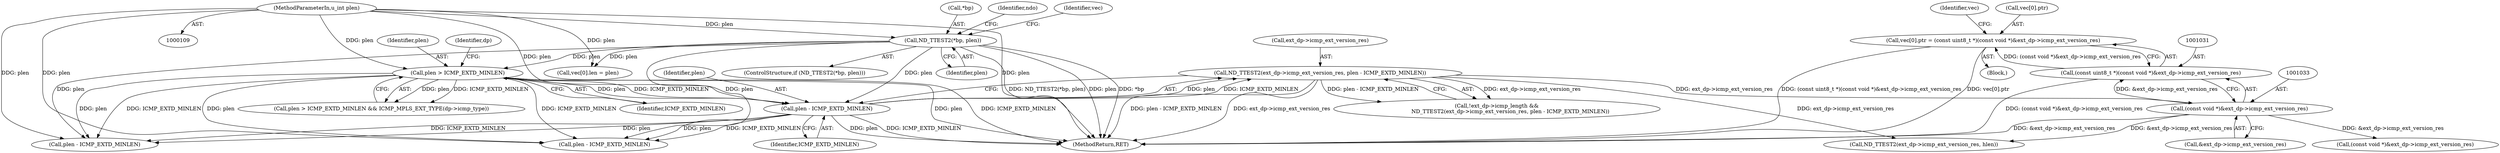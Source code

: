 digraph "0_tcpdump_1a1bce0526a77b62e41531b00f8bb5e21fd4f3a3@array" {
"1001024" [label="(Call,vec[0].ptr = (const uint8_t *)(const void *)&ext_dp->icmp_ext_version_res)"];
"1001030" [label="(Call,(const uint8_t *)(const void *)&ext_dp->icmp_ext_version_res)"];
"1001032" [label="(Call,(const void *)&ext_dp->icmp_ext_version_res)"];
"1001016" [label="(Call,ND_TTEST2(ext_dp->icmp_ext_version_res, plen - ICMP_EXTD_MINLEN))"];
"1001020" [label="(Call,plen - ICMP_EXTD_MINLEN)"];
"1000878" [label="(Call,ND_TTEST2(*bp, plen))"];
"1000112" [label="(MethodParameterIn,u_int plen)"];
"1000999" [label="(Call,plen > ICMP_EXTD_MINLEN)"];
"1000895" [label="(Call,vec[0].len = plen)"];
"1001001" [label="(Identifier,ICMP_EXTD_MINLEN)"];
"1001021" [label="(Identifier,plen)"];
"1001030" [label="(Call,(const uint8_t *)(const void *)&ext_dp->icmp_ext_version_res)"];
"1001032" [label="(Call,(const void *)&ext_dp->icmp_ext_version_res)"];
"1001017" [label="(Call,ext_dp->icmp_ext_version_res)"];
"1001000" [label="(Identifier,plen)"];
"1000879" [label="(Call,*bp)"];
"1001097" [label="(Call,(const void *)&ext_dp->icmp_ext_version_res)"];
"1000112" [label="(MethodParameterIn,u_int plen)"];
"1001025" [label="(Call,vec[0].ptr)"];
"1001024" [label="(Call,vec[0].ptr = (const uint8_t *)(const void *)&ext_dp->icmp_ext_version_res)"];
"1000998" [label="(Call,plen > ICMP_EXTD_MINLEN && ICMP_MPLS_EXT_TYPE(dp->icmp_type))"];
"1001044" [label="(Call,plen - ICMP_EXTD_MINLEN)"];
"1000939" [label="(Identifier,ndo)"];
"1000878" [label="(Call,ND_TTEST2(*bp, plen))"];
"1001016" [label="(Call,ND_TTEST2(ext_dp->icmp_ext_version_res, plen - ICMP_EXTD_MINLEN))"];
"1001011" [label="(Call,!ext_dp->icmp_length &&\n                ND_TTEST2(ext_dp->icmp_ext_version_res, plen - ICMP_EXTD_MINLEN))"];
"1001041" [label="(Identifier,vec)"];
"1001023" [label="(Block,)"];
"1001022" [label="(Identifier,ICMP_EXTD_MINLEN)"];
"1000881" [label="(Identifier,plen)"];
"1001004" [label="(Identifier,dp)"];
"1001020" [label="(Call,plen - ICMP_EXTD_MINLEN)"];
"1001079" [label="(Call,plen - ICMP_EXTD_MINLEN)"];
"1000999" [label="(Call,plen > ICMP_EXTD_MINLEN)"];
"1001083" [label="(Call,ND_TTEST2(ext_dp->icmp_ext_version_res, hlen))"];
"1000877" [label="(ControlStructure,if (ND_TTEST2(*bp, plen)))"];
"1001279" [label="(MethodReturn,RET)"];
"1001034" [label="(Call,&ext_dp->icmp_ext_version_res)"];
"1000887" [label="(Identifier,vec)"];
"1001024" -> "1001023"  [label="AST: "];
"1001024" -> "1001030"  [label="CFG: "];
"1001025" -> "1001024"  [label="AST: "];
"1001030" -> "1001024"  [label="AST: "];
"1001041" -> "1001024"  [label="CFG: "];
"1001024" -> "1001279"  [label="DDG: (const uint8_t *)(const void *)&ext_dp->icmp_ext_version_res"];
"1001024" -> "1001279"  [label="DDG: vec[0].ptr"];
"1001030" -> "1001024"  [label="DDG: (const void *)&ext_dp->icmp_ext_version_res"];
"1001030" -> "1001032"  [label="CFG: "];
"1001031" -> "1001030"  [label="AST: "];
"1001032" -> "1001030"  [label="AST: "];
"1001030" -> "1001279"  [label="DDG: (const void *)&ext_dp->icmp_ext_version_res"];
"1001032" -> "1001030"  [label="DDG: &ext_dp->icmp_ext_version_res"];
"1001032" -> "1001034"  [label="CFG: "];
"1001033" -> "1001032"  [label="AST: "];
"1001034" -> "1001032"  [label="AST: "];
"1001032" -> "1001279"  [label="DDG: &ext_dp->icmp_ext_version_res"];
"1001016" -> "1001032"  [label="DDG: ext_dp->icmp_ext_version_res"];
"1001032" -> "1001083"  [label="DDG: &ext_dp->icmp_ext_version_res"];
"1001032" -> "1001097"  [label="DDG: &ext_dp->icmp_ext_version_res"];
"1001016" -> "1001011"  [label="AST: "];
"1001016" -> "1001020"  [label="CFG: "];
"1001017" -> "1001016"  [label="AST: "];
"1001020" -> "1001016"  [label="AST: "];
"1001011" -> "1001016"  [label="CFG: "];
"1001016" -> "1001279"  [label="DDG: plen - ICMP_EXTD_MINLEN"];
"1001016" -> "1001279"  [label="DDG: ext_dp->icmp_ext_version_res"];
"1001016" -> "1001011"  [label="DDG: ext_dp->icmp_ext_version_res"];
"1001016" -> "1001011"  [label="DDG: plen - ICMP_EXTD_MINLEN"];
"1001020" -> "1001016"  [label="DDG: plen"];
"1001020" -> "1001016"  [label="DDG: ICMP_EXTD_MINLEN"];
"1001016" -> "1001083"  [label="DDG: ext_dp->icmp_ext_version_res"];
"1001020" -> "1001022"  [label="CFG: "];
"1001021" -> "1001020"  [label="AST: "];
"1001022" -> "1001020"  [label="AST: "];
"1001020" -> "1001279"  [label="DDG: plen"];
"1001020" -> "1001279"  [label="DDG: ICMP_EXTD_MINLEN"];
"1000878" -> "1001020"  [label="DDG: plen"];
"1000999" -> "1001020"  [label="DDG: plen"];
"1000999" -> "1001020"  [label="DDG: ICMP_EXTD_MINLEN"];
"1000112" -> "1001020"  [label="DDG: plen"];
"1001020" -> "1001044"  [label="DDG: plen"];
"1001020" -> "1001044"  [label="DDG: ICMP_EXTD_MINLEN"];
"1001020" -> "1001079"  [label="DDG: plen"];
"1001020" -> "1001079"  [label="DDG: ICMP_EXTD_MINLEN"];
"1000878" -> "1000877"  [label="AST: "];
"1000878" -> "1000881"  [label="CFG: "];
"1000879" -> "1000878"  [label="AST: "];
"1000881" -> "1000878"  [label="AST: "];
"1000887" -> "1000878"  [label="CFG: "];
"1000939" -> "1000878"  [label="CFG: "];
"1000878" -> "1001279"  [label="DDG: ND_TTEST2(*bp, plen)"];
"1000878" -> "1001279"  [label="DDG: plen"];
"1000878" -> "1001279"  [label="DDG: *bp"];
"1000112" -> "1000878"  [label="DDG: plen"];
"1000878" -> "1000895"  [label="DDG: plen"];
"1000878" -> "1000999"  [label="DDG: plen"];
"1000878" -> "1001044"  [label="DDG: plen"];
"1000878" -> "1001079"  [label="DDG: plen"];
"1000112" -> "1000109"  [label="AST: "];
"1000112" -> "1001279"  [label="DDG: plen"];
"1000112" -> "1000895"  [label="DDG: plen"];
"1000112" -> "1000999"  [label="DDG: plen"];
"1000112" -> "1001044"  [label="DDG: plen"];
"1000112" -> "1001079"  [label="DDG: plen"];
"1000999" -> "1000998"  [label="AST: "];
"1000999" -> "1001001"  [label="CFG: "];
"1001000" -> "1000999"  [label="AST: "];
"1001001" -> "1000999"  [label="AST: "];
"1001004" -> "1000999"  [label="CFG: "];
"1000998" -> "1000999"  [label="CFG: "];
"1000999" -> "1001279"  [label="DDG: ICMP_EXTD_MINLEN"];
"1000999" -> "1001279"  [label="DDG: plen"];
"1000999" -> "1000998"  [label="DDG: plen"];
"1000999" -> "1000998"  [label="DDG: ICMP_EXTD_MINLEN"];
"1000999" -> "1001044"  [label="DDG: plen"];
"1000999" -> "1001044"  [label="DDG: ICMP_EXTD_MINLEN"];
"1000999" -> "1001079"  [label="DDG: plen"];
"1000999" -> "1001079"  [label="DDG: ICMP_EXTD_MINLEN"];
}
